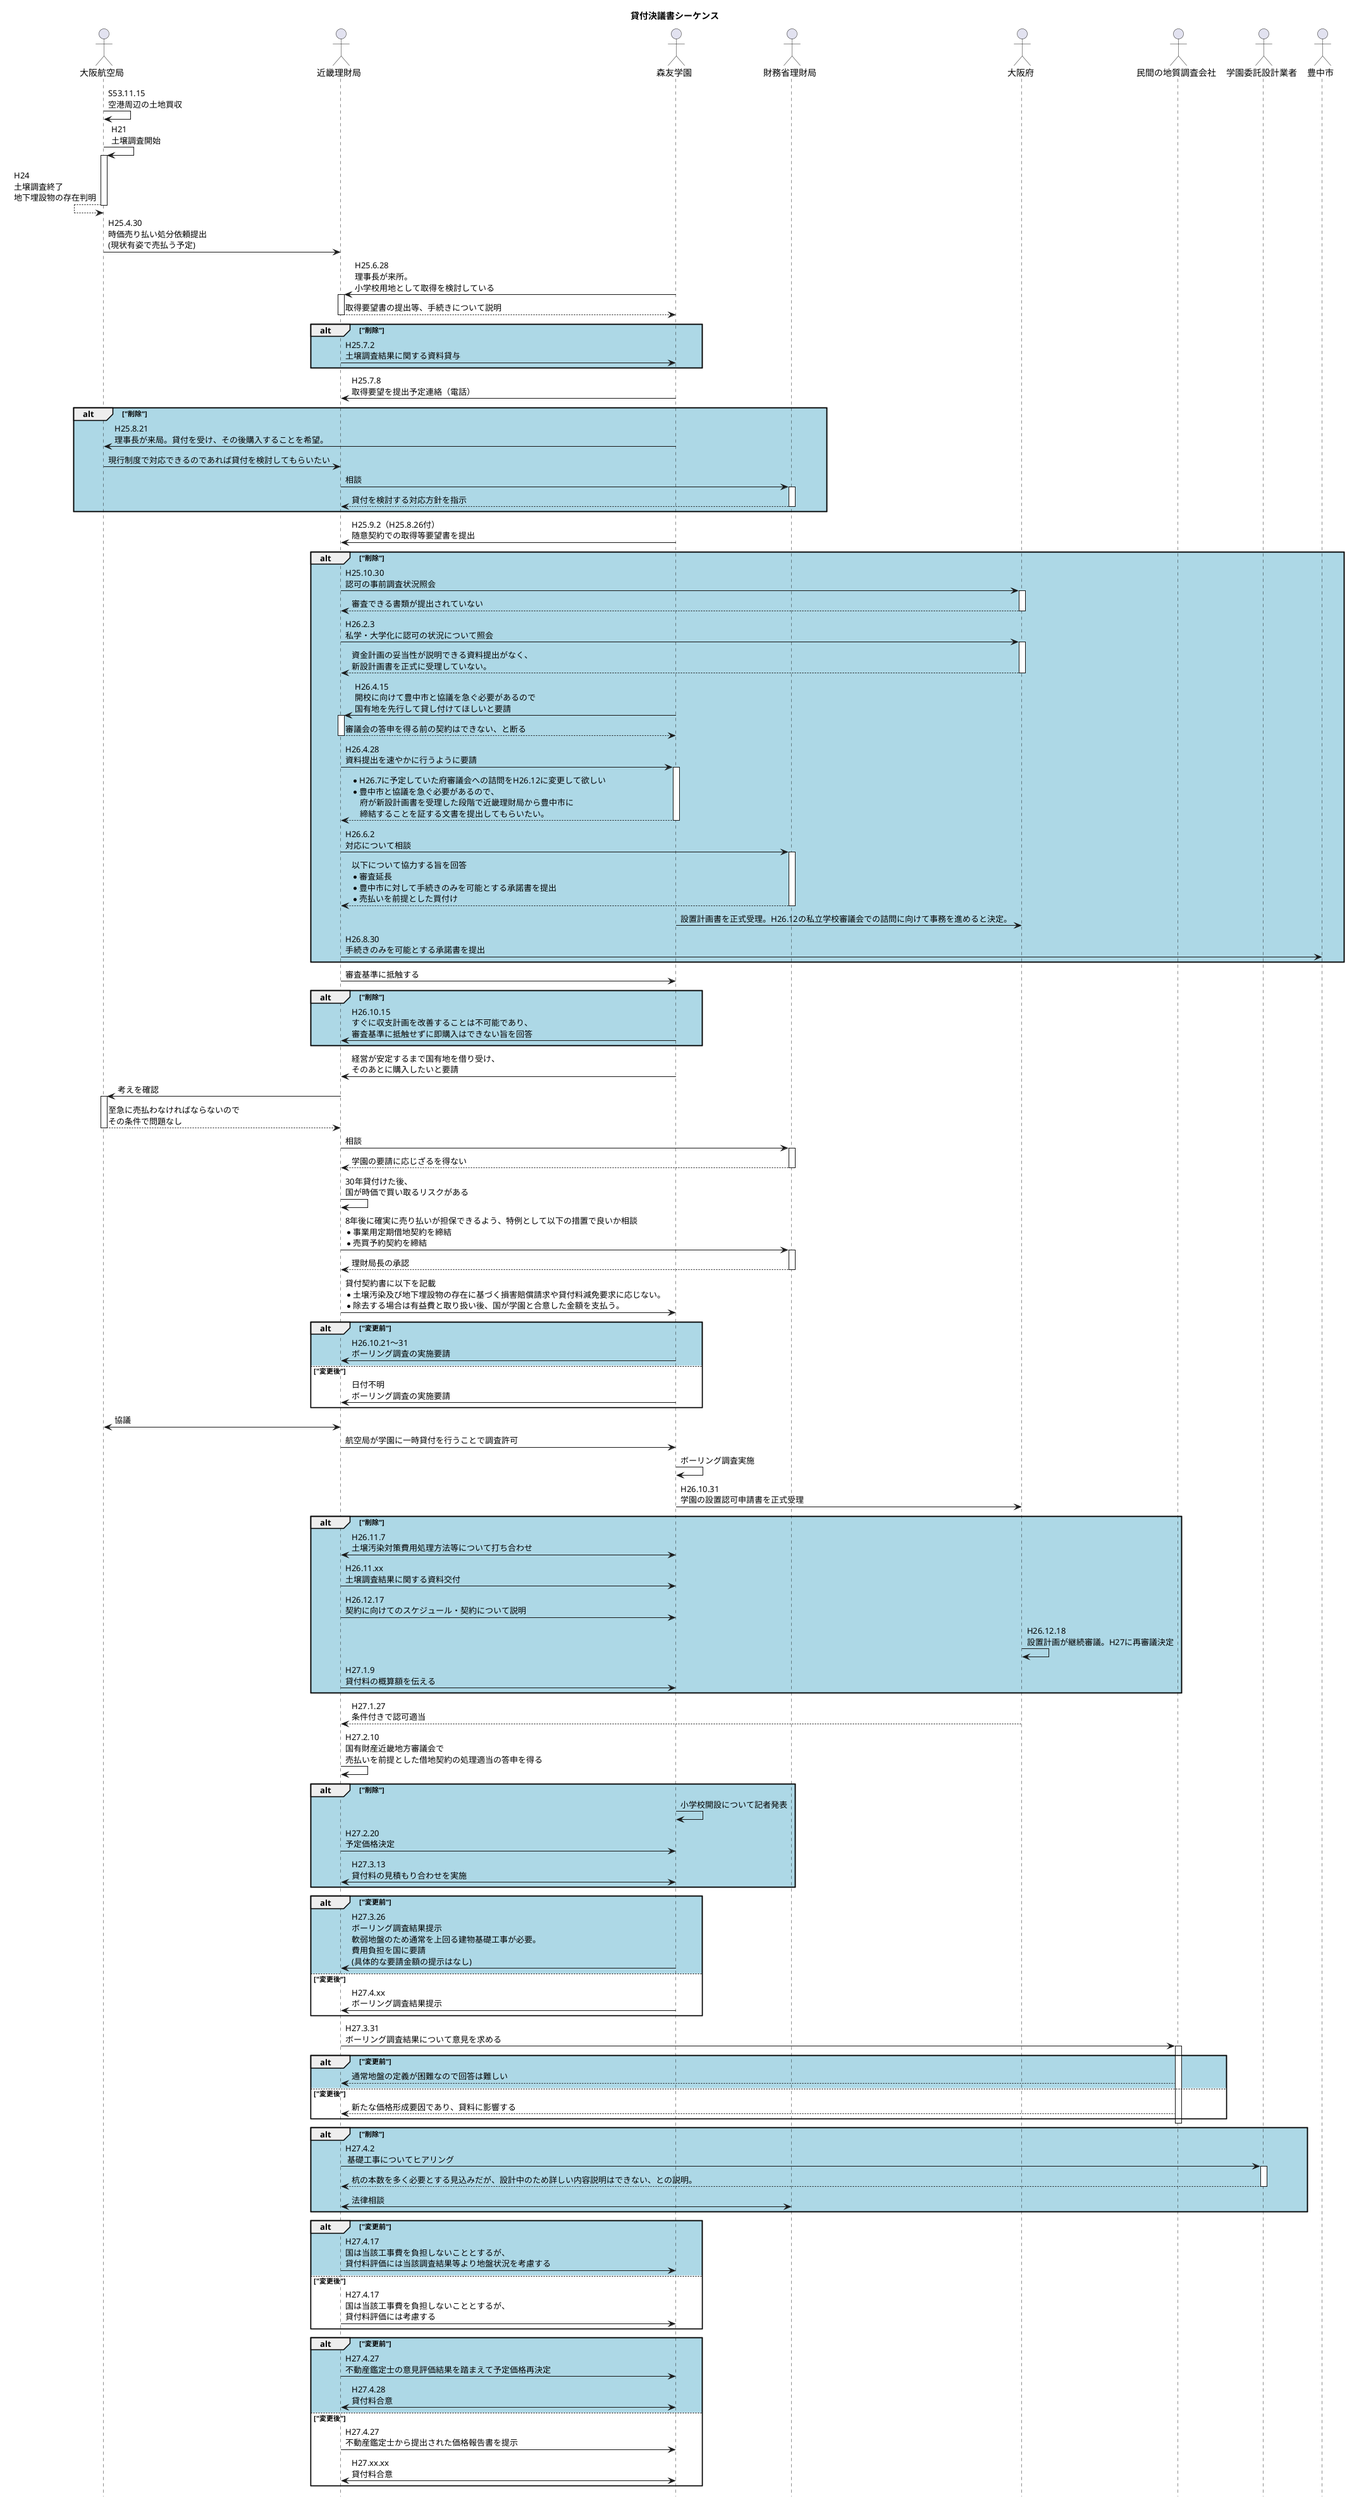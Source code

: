 @startuml{kinki.png}

title 貸付決議書シーケンス
hide footbox

Actor "大阪航空局" as kouku
Actor "近畿理財局" as kinki
Actor "森友学園" as gakuen
Actor "財務省理財局" as honsyo
Actor "大阪府" as oosaka
Actor "民間の地質調査会社" as min_chousa
Actor "学園委託設計業者" as min_sekkei
Actor "豊中市" as toyonaka
kouku -> kouku : S53.11.15\n空港周辺の土地買収
kouku -> kouku : H21\n土壌調査開始
activate kouku
kouku <-- kouku : H24\n土壌調査終了\n地下埋設物の存在判明
deactivate kouku

kouku -> kinki : H25.4.30\n時価売り払い処分依頼提出\n(現状有姿で売払う予定)
gakuen -> kinki : H25.6.28\n理事長が来所。\n小学校用地として取得を検討している
activate kinki
gakuen <-- kinki : 取得要望書の提出等、手続きについて説明
deactivate kinki
alt #LightBlue "削除"
  kinki -> gakuen : H25.7.2\n土壌調査結果に関する資料貸与
end alt
gakuen -> kinki : H25.7.8\n取得要望を提出予定連絡（電話）
alt #LightBlue "削除"
  gakuen -> kouku : H25.8.21\n理事長が来局。貸付を受け、その後購入することを希望。
  kouku -> kinki : 現行制度で対応できるのであれば貸付を検討してもらいたい
  kinki -> honsyo : 相談
  activate honsyo
  kinki <-- honsyo : 貸付を検討する対応方針を指示
  deactivate honsyo
end alt

gakuen -> kinki : H25.9.2（H25.8.26付）\n随意契約での取得等要望書を提出

alt #LightBlue "削除"
  kinki -> oosaka : H25.10.30\n認可の事前調査状況照会
  activate oosaka
  kinki <-- oosaka : 審査できる書類が提出されていない
  deactivate oosaka

  kinki -> oosaka : H26.2.3\n私学・大学化に認可の状況について照会
  activate oosaka
  kinki <-- oosaka : 資金計画の妥当性が説明できる資料提出がなく、\n新設計画書を正式に受理していない。
  deactivate oosaka

  gakuen -> kinki : H26.4.15\n開校に向けて豊中市と協議を急ぐ必要があるので\n国有地を先行して貸し付けてほしいと要請
  activate kinki
  gakuen <-- kinki : 審議会の答申を得る前の契約はできない、と断る
  deactivate kinki

  kinki -> gakuen : H26.4.28\n資料提出を速やかに行うように要請
  activate gakuen
  kinki <-- gakuen : * H26.7に予定していた府審議会への詰問をH26.12に変更して欲しい\n* 豊中市と協議を急ぐ必要があるので、\n　府が新設計画書を受理した段階で近畿理財局から豊中市に\n　締結することを証する文書を提出してもらいたい。
  deactivate gakuen

  kinki -> honsyo : H26.6.2\n対応について相談
  activate honsyo
  kinki <-- honsyo : 以下について協力する旨を回答\n*審査延長\n*豊中市に対して手続きのみを可能とする承諾書を提出\n*売払いを前提とした買付け
  deactivate honsyo

  gakuen -> oosaka : 設置計画書を正式受理。H26.12の私立学校審議会での詰問に向けて事務を進めると決定。
  kinki -> toyonaka : H26.8.30\n手続きのみを可能とする承諾書を提出
end alt
gakuen <- kinki : 審査基準に抵触する
alt #LightBlue "削除"
  gakuen -> kinki : H26.10.15\nすぐに収支計画を改善することは不可能であり、\n審査基準に抵触せずに即購入はできない旨を回答
end alt

gakuen -> kinki : 経営が安定するまで国有地を借り受け、\nそのあとに購入したいと要請
kinki -> kouku : 考えを確認
activate kouku
kinki <-- kouku : 至急に売払わなければならないので\nその条件で問題なし
deactivate kouku
kinki -> honsyo : 相談
activate honsyo
kinki <-- honsyo : 学園の要請に応じざるを得ない
deactivate honsyo

kinki -> kinki : 30年貸付けた後、\n国が時価で買い取るリスクがある
kinki -> honsyo : 8年後に確実に売り払いが担保できるよう、特例として以下の措置で良いか相談\n*事業用定期借地契約を締結\n*売買予約契約を締結
activate honsyo
kinki <-- honsyo : 理財局長の承認
deactivate honsyo
kinki -> gakuen : 貸付契約書に以下を記載\n* 土壌汚染及び地下埋設物の存在に基づく損害賠償請求や貸付料減免要求に応じない。\n* 除去する場合は有益費と取り扱い後、国が学園と合意した金額を支払う。

alt #LightBlue "変更前"
  gakuen -> kinki : H26.10.21～31\nボーリング調査の実施要請
else #White "変更後"
  gakuen -> kinki : 日付不明\nボーリング調査の実施要請
end alt
activate kinki
kinki <-> kouku : 協議
kinki -> gakuen : 航空局が学園に一時貸付を行うことで調査許可
deactivate kinki
gakuen -> gakuen : ボーリング調査実施

gakuen -> oosaka : H26.10.31\n学園の設置認可申請書を正式受理

alt #LightBlue "削除"
  kinki <-> gakuen : H26.11.7\n土壌汚染対策費用処理方法等について打ち合わせ
  kinki -> gakuen : H26.11.xx\n土壌調査結果に関する資料交付
  kinki -> gakuen : H26.12.17\n契約に向けてのスケジュール・契約について説明
  oosaka -> oosaka : H26.12.18\n設置計画が継続審議。H27に再審議決定
  kinki -> gakuen : H27.1.9\n貸付料の概算額を伝える
end alt

kinki <-- oosaka : H27.1.27\n条件付きで認可適当
kinki -> kinki : H27.2.10\n国有財産近畿地方審議会で\n売払いを前提とした借地契約の処理適当の答申を得る

alt #LightBlue "削除"
  gakuen -> gakuen : 小学校開設について記者発表
  kinki -> gakuen : H27.2.20\n予定価格決定
  kinki <-> gakuen : H27.3.13\n貸付料の見積もり合わせを実施
end alt

alt #LightBlue "変更前"
  gakuen -> kinki : H27.3.26\nボーリング調査結果提示\n軟弱地盤のため通常を上回る建物基礎工事が必要。\n費用負担を国に要請\n(具体的な要請金額の提示はなし)
else #White "変更後"
  gakuen -> kinki : H27.4.xx\nボーリング調査結果提示
end alt

kinki -> min_chousa : H27.3.31\nボーリング調査結果について意見を求める
activate min_chousa
alt #LightBlue "変更前"
  kinki <-- min_chousa : 通常地盤の定義が困難なので回答は難しい
else #White  "変更後"
  kinki <-- min_chousa : 新たな価格形成要因であり、貸料に影響する
end alt
deactivate min_chousa


alt #LightBlue "削除"
  kinki -> min_sekkei : H27.4.2\n 基礎工事についてヒアリング
  activate min_sekkei
  kinki <-- min_sekkei : 杭の本数を多く必要とする見込みだが、設計中のため詳しい内容説明はできない、との説明。
  deactivate min_sekkei
  kinki <-> honsyo : 法律相談
end alt

alt #LightBlue "変更前"
  kinki -> gakuen : H27.4.17\n国は当該工事費を負担しないこととするが、\n貸付料評価には当該調査結果等より地盤状況を考慮する
else #White "変更後"
  kinki -> gakuen : H27.4.17\n国は当該工事費を負担しないこととするが、\n貸付料評価には考慮する
end alt

alt #LightBlue "変更前"
  kinki -> gakuen : H27.4.27\n不動産鑑定士の意見評価結果を踏まえて予定価格再決定
  kinki <-> gakuen : H27.4.28\n貸付料合意
else #White "変更後"
  kinki -> gakuen : H27.4.27\n不動産鑑定士から提出された価格報告書を提示
  kinki <-> gakuen : H27.xx.xx\n貸付料合意
end alt

@enduml
